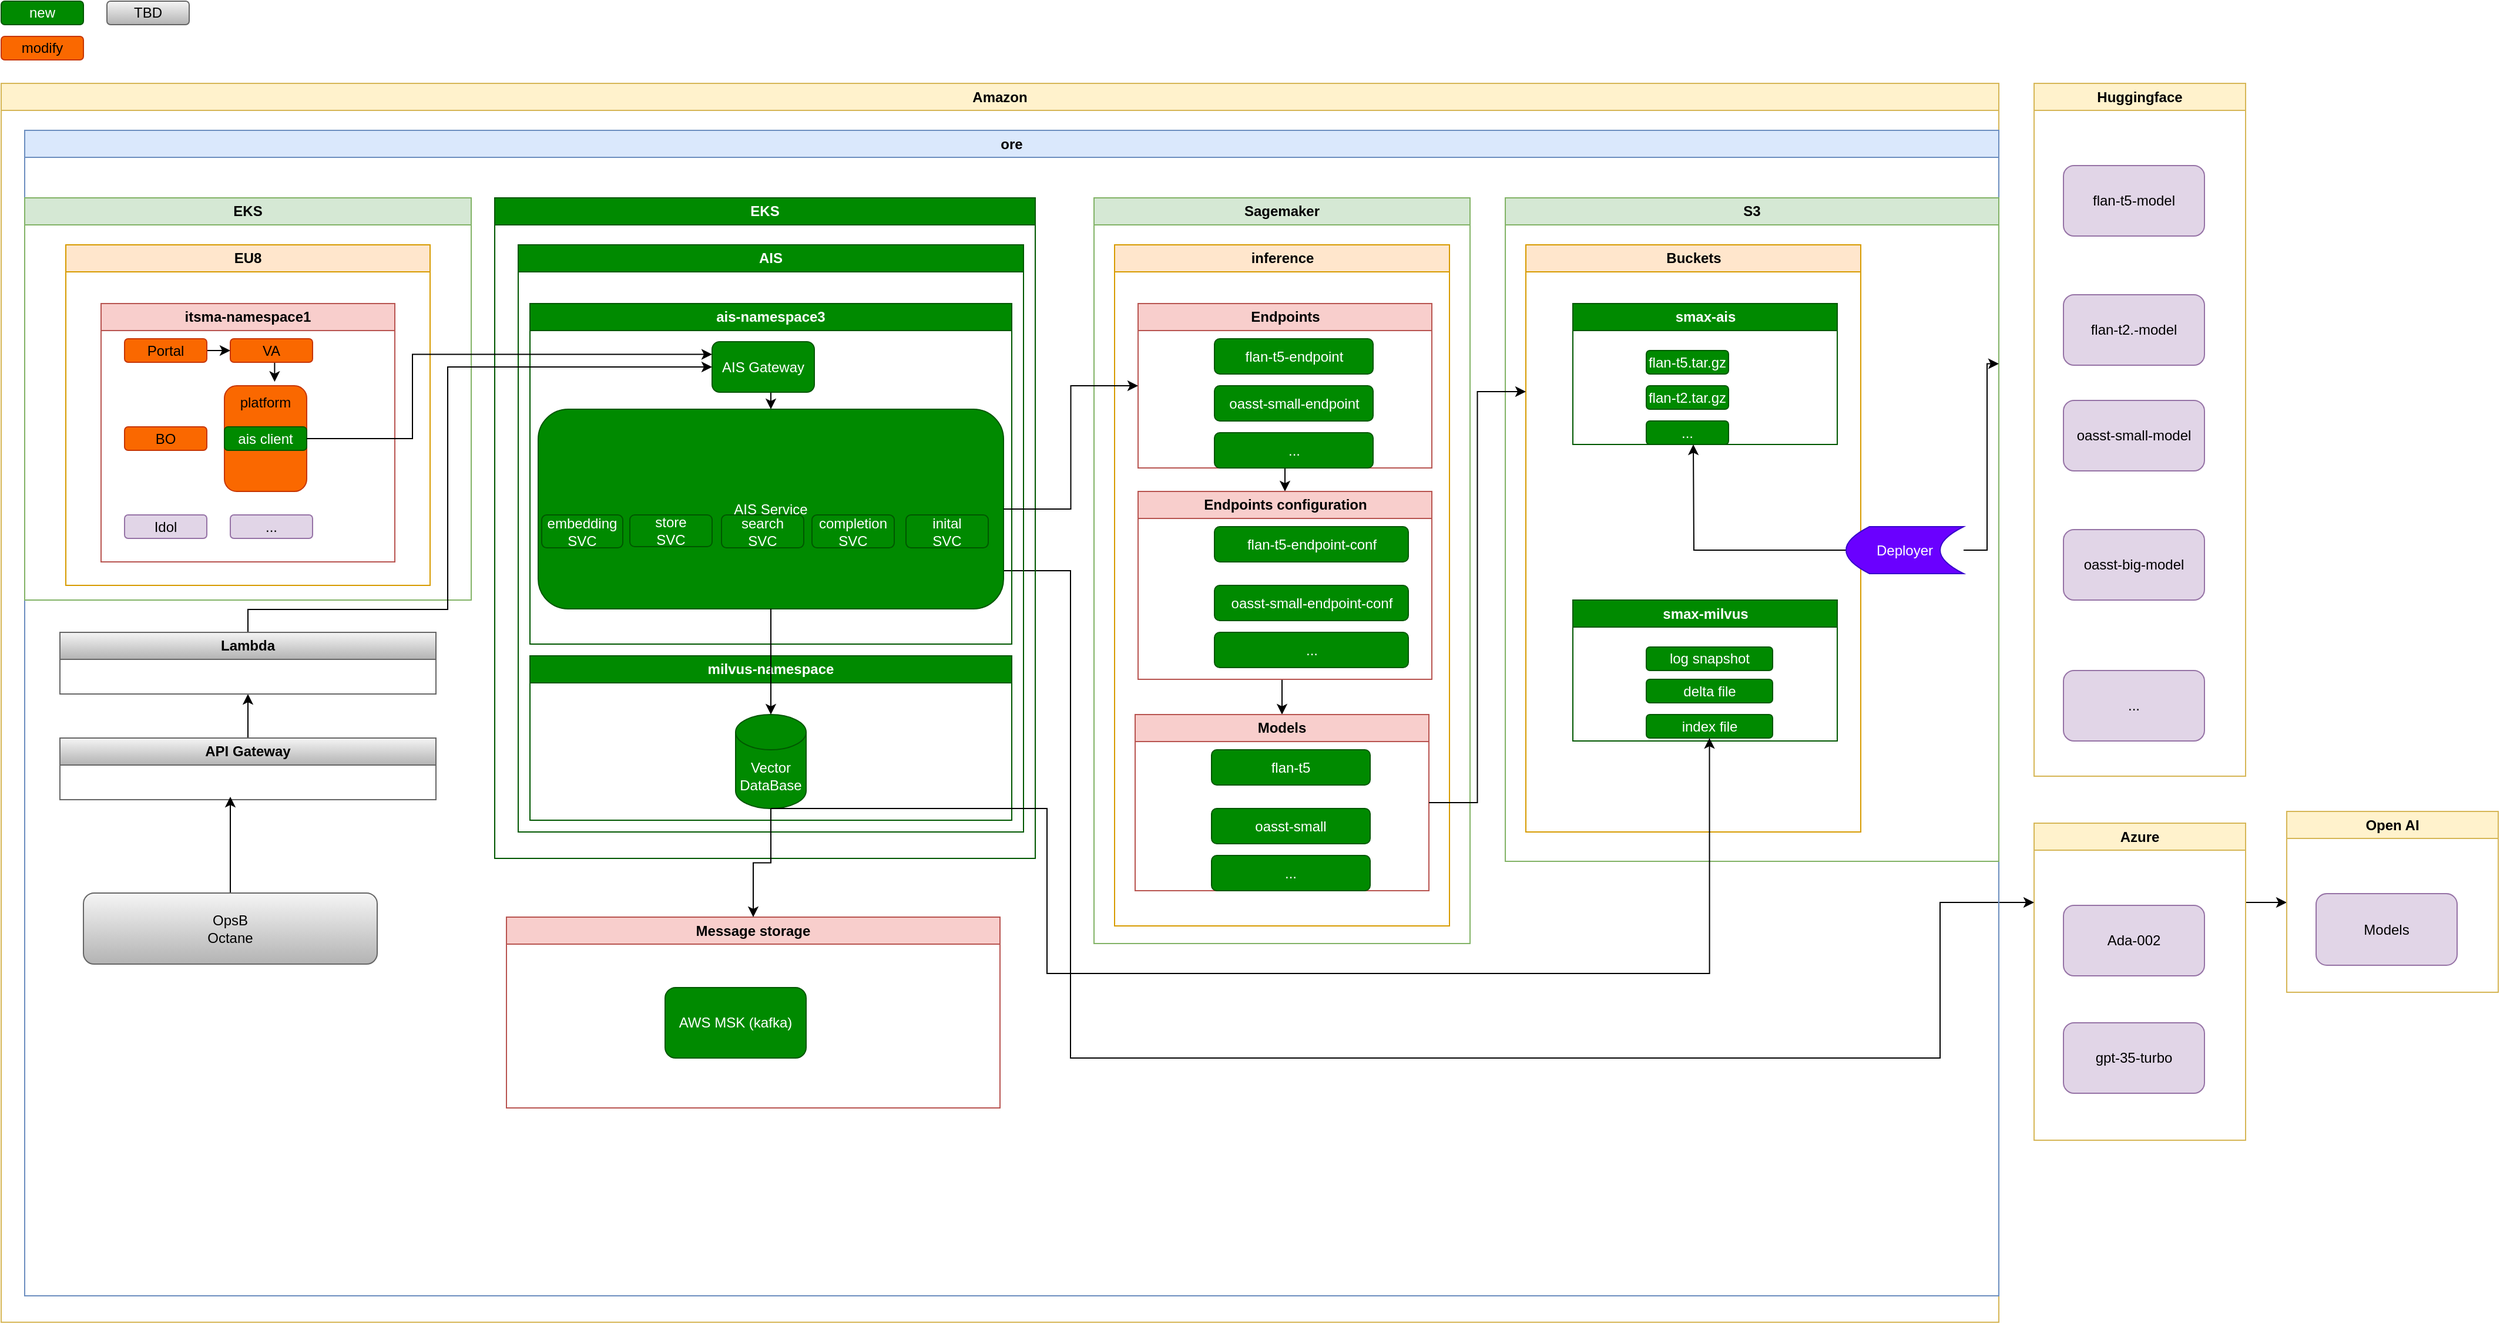 <mxfile version="21.3.5" type="github">
  <diagram name="Page-1" id="tJ_38dr5mo-NUTQZeIwZ">
    <mxGraphModel dx="1050" dy="677" grid="1" gridSize="10" guides="1" tooltips="1" connect="1" arrows="1" fold="1" page="1" pageScale="1" pageWidth="850" pageHeight="1100" math="0" shadow="0">
      <root>
        <mxCell id="0" />
        <mxCell id="1" parent="0" />
        <mxCell id="stzHTUKX5vKNhYuvutbB-143" value="Huggingface" style="swimlane;whiteSpace=wrap;html=1;fillColor=#fff2cc;strokeColor=#d6b656;startSize=23;" parent="1" vertex="1">
          <mxGeometry x="1820" y="90" width="180" height="590" as="geometry" />
        </mxCell>
        <mxCell id="stzHTUKX5vKNhYuvutbB-144" value="oasst-small-model" style="rounded=1;whiteSpace=wrap;html=1;fillColor=#e1d5e7;strokeColor=#9673a6;" parent="stzHTUKX5vKNhYuvutbB-143" vertex="1">
          <mxGeometry x="25" y="270" width="120" height="60" as="geometry" />
        </mxCell>
        <mxCell id="stzHTUKX5vKNhYuvutbB-145" value="oasst-big-model" style="rounded=1;whiteSpace=wrap;html=1;fillColor=#e1d5e7;strokeColor=#9673a6;" parent="stzHTUKX5vKNhYuvutbB-143" vertex="1">
          <mxGeometry x="25" y="380" width="120" height="60" as="geometry" />
        </mxCell>
        <mxCell id="stzHTUKX5vKNhYuvutbB-156" value="flan-t5-model" style="rounded=1;whiteSpace=wrap;html=1;fillColor=#e1d5e7;strokeColor=#9673a6;" parent="stzHTUKX5vKNhYuvutbB-143" vertex="1">
          <mxGeometry x="25" y="70" width="120" height="60" as="geometry" />
        </mxCell>
        <mxCell id="stzHTUKX5vKNhYuvutbB-157" value="flan-t2.-model" style="rounded=1;whiteSpace=wrap;html=1;fillColor=#e1d5e7;strokeColor=#9673a6;" parent="stzHTUKX5vKNhYuvutbB-143" vertex="1">
          <mxGeometry x="25" y="180" width="120" height="60" as="geometry" />
        </mxCell>
        <mxCell id="stzHTUKX5vKNhYuvutbB-203" value="..." style="rounded=1;whiteSpace=wrap;html=1;fillColor=#e1d5e7;strokeColor=#9673a6;" parent="stzHTUKX5vKNhYuvutbB-143" vertex="1">
          <mxGeometry x="25" y="500" width="120" height="60" as="geometry" />
        </mxCell>
        <mxCell id="Dda4Jak9rBw-Co1KffEi-20" value="new" style="rounded=1;whiteSpace=wrap;html=1;fillColor=#008a00;strokeColor=#005700;fontColor=#ffffff;" parent="1" vertex="1">
          <mxGeometry x="90" y="20" width="70" height="20" as="geometry" />
        </mxCell>
        <mxCell id="Dda4Jak9rBw-Co1KffEi-21" value="modify" style="rounded=1;whiteSpace=wrap;html=1;fillColor=#fa6800;strokeColor=#C73500;fontColor=#000000;" parent="1" vertex="1">
          <mxGeometry x="90" y="50" width="70" height="20" as="geometry" />
        </mxCell>
        <mxCell id="Dda4Jak9rBw-Co1KffEi-81" style="edgeStyle=orthogonalEdgeStyle;rounded=0;orthogonalLoop=1;jettySize=auto;html=1;exitX=1;exitY=0.25;exitDx=0;exitDy=0;entryX=0;entryY=0.5;entryDx=0;entryDy=0;" parent="1" source="Dda4Jak9rBw-Co1KffEi-69" target="Dda4Jak9rBw-Co1KffEi-75" edge="1">
          <mxGeometry relative="1" as="geometry" />
        </mxCell>
        <mxCell id="Dda4Jak9rBw-Co1KffEi-69" value="Azure" style="swimlane;whiteSpace=wrap;html=1;fillColor=#fff2cc;strokeColor=#d6b656;startSize=23;" parent="1" vertex="1">
          <mxGeometry x="1820" y="720" width="180" height="270" as="geometry" />
        </mxCell>
        <mxCell id="Dda4Jak9rBw-Co1KffEi-70" value="gpt-35-turbo" style="rounded=1;whiteSpace=wrap;html=1;fillColor=#e1d5e7;strokeColor=#9673a6;" parent="Dda4Jak9rBw-Co1KffEi-69" vertex="1">
          <mxGeometry x="25" y="170" width="120" height="60" as="geometry" />
        </mxCell>
        <mxCell id="Dda4Jak9rBw-Co1KffEi-72" value="Ada-002" style="rounded=1;whiteSpace=wrap;html=1;fillColor=#e1d5e7;strokeColor=#9673a6;" parent="Dda4Jak9rBw-Co1KffEi-69" vertex="1">
          <mxGeometry x="25" y="70" width="120" height="60" as="geometry" />
        </mxCell>
        <mxCell id="Dda4Jak9rBw-Co1KffEi-75" value="Open AI" style="swimlane;whiteSpace=wrap;html=1;fillColor=#fff2cc;strokeColor=#d6b656;startSize=23;" parent="1" vertex="1">
          <mxGeometry x="2035" y="710" width="180" height="154" as="geometry" />
        </mxCell>
        <mxCell id="Dda4Jak9rBw-Co1KffEi-77" value="Models" style="rounded=1;whiteSpace=wrap;html=1;fillColor=#e1d5e7;strokeColor=#9673a6;" parent="Dda4Jak9rBw-Co1KffEi-75" vertex="1">
          <mxGeometry x="25" y="70" width="120" height="61" as="geometry" />
        </mxCell>
        <mxCell id="Dda4Jak9rBw-Co1KffEi-93" style="edgeStyle=orthogonalEdgeStyle;rounded=0;orthogonalLoop=1;jettySize=auto;html=1;exitX=1;exitY=0.5;exitDx=0;exitDy=0;entryX=0;entryY=0.25;entryDx=0;entryDy=0;" parent="1" source="Dda4Jak9rBw-Co1KffEi-62" target="Dda4Jak9rBw-Co1KffEi-69" edge="1">
          <mxGeometry relative="1" as="geometry">
            <Array as="points">
              <mxPoint x="1000" y="505" />
              <mxPoint x="1000" y="920" />
              <mxPoint x="1740" y="920" />
              <mxPoint x="1740" y="788" />
            </Array>
          </mxGeometry>
        </mxCell>
        <mxCell id="Dda4Jak9rBw-Co1KffEi-116" value="TBD" style="rounded=1;whiteSpace=wrap;html=1;fillColor=#f5f5f5;strokeColor=#666666;gradientColor=#b3b3b3;" parent="1" vertex="1">
          <mxGeometry x="180" y="20" width="70" height="20" as="geometry" />
        </mxCell>
        <mxCell id="stzHTUKX5vKNhYuvutbB-23" value="Amazon" style="swimlane;whiteSpace=wrap;html=1;fillColor=#fff2cc;strokeColor=#d6b656;" parent="1" vertex="1">
          <mxGeometry x="90" y="90" width="1700" height="1055" as="geometry" />
        </mxCell>
        <mxCell id="stzHTUKX5vKNhYuvutbB-22" value="ore" style="swimlane;whiteSpace=wrap;html=1;fillColor=#dae8fc;strokeColor=#6c8ebf;" parent="stzHTUKX5vKNhYuvutbB-23" vertex="1">
          <mxGeometry x="20" y="40" width="1680" height="992.5" as="geometry" />
        </mxCell>
        <mxCell id="stzHTUKX5vKNhYuvutbB-42" value="Sagemaker" style="swimlane;whiteSpace=wrap;html=1;fillColor=#d5e8d4;strokeColor=#82b366;" parent="stzHTUKX5vKNhYuvutbB-22" vertex="1">
          <mxGeometry x="910" y="57.5" width="320" height="635" as="geometry" />
        </mxCell>
        <mxCell id="stzHTUKX5vKNhYuvutbB-44" value="inference" style="swimlane;whiteSpace=wrap;html=1;startSize=23;fillColor=#ffe6cc;strokeColor=#d79b00;" parent="stzHTUKX5vKNhYuvutbB-42" vertex="1">
          <mxGeometry x="17.5" y="40" width="285" height="580" as="geometry" />
        </mxCell>
        <mxCell id="stzHTUKX5vKNhYuvutbB-150" style="edgeStyle=orthogonalEdgeStyle;rounded=0;orthogonalLoop=1;jettySize=auto;html=1;exitX=0.5;exitY=1;exitDx=0;exitDy=0;entryX=0.5;entryY=0;entryDx=0;entryDy=0;" parent="stzHTUKX5vKNhYuvutbB-44" source="stzHTUKX5vKNhYuvutbB-45" target="stzHTUKX5vKNhYuvutbB-136" edge="1">
          <mxGeometry relative="1" as="geometry" />
        </mxCell>
        <mxCell id="stzHTUKX5vKNhYuvutbB-45" value="Endpoints" style="swimlane;whiteSpace=wrap;html=1;fillColor=#f8cecc;strokeColor=#b85450;" parent="stzHTUKX5vKNhYuvutbB-44" vertex="1">
          <mxGeometry x="20" y="50" width="250" height="140" as="geometry" />
        </mxCell>
        <mxCell id="stzHTUKX5vKNhYuvutbB-122" value="flan-t5-endpoint" style="rounded=1;whiteSpace=wrap;html=1;fillColor=#008a00;strokeColor=#005700;fontColor=#ffffff;" parent="stzHTUKX5vKNhYuvutbB-45" vertex="1">
          <mxGeometry x="65" y="30" width="135" height="30" as="geometry" />
        </mxCell>
        <mxCell id="stzHTUKX5vKNhYuvutbB-125" value="oasst-small-endpoint" style="rounded=1;whiteSpace=wrap;html=1;fillColor=#008a00;strokeColor=#005700;fontColor=#ffffff;" parent="stzHTUKX5vKNhYuvutbB-45" vertex="1">
          <mxGeometry x="65" y="70" width="135" height="30" as="geometry" />
        </mxCell>
        <mxCell id="stzHTUKX5vKNhYuvutbB-199" value="..." style="rounded=1;whiteSpace=wrap;html=1;fillColor=#008a00;strokeColor=#005700;fontColor=#ffffff;" parent="stzHTUKX5vKNhYuvutbB-45" vertex="1">
          <mxGeometry x="65" y="110" width="135" height="30" as="geometry" />
        </mxCell>
        <mxCell id="stzHTUKX5vKNhYuvutbB-151" style="edgeStyle=orthogonalEdgeStyle;rounded=0;orthogonalLoop=1;jettySize=auto;html=1;exitX=0.5;exitY=1;exitDx=0;exitDy=0;entryX=0.5;entryY=0;entryDx=0;entryDy=0;" parent="stzHTUKX5vKNhYuvutbB-44" source="stzHTUKX5vKNhYuvutbB-136" target="stzHTUKX5vKNhYuvutbB-133" edge="1">
          <mxGeometry relative="1" as="geometry" />
        </mxCell>
        <mxCell id="stzHTUKX5vKNhYuvutbB-136" value="Endpoints configuration" style="swimlane;whiteSpace=wrap;html=1;fillColor=#f8cecc;strokeColor=#b85450;" parent="stzHTUKX5vKNhYuvutbB-44" vertex="1">
          <mxGeometry x="20" y="210" width="250" height="160" as="geometry" />
        </mxCell>
        <mxCell id="stzHTUKX5vKNhYuvutbB-137" value="flan-t5-endpoint-conf" style="rounded=1;whiteSpace=wrap;html=1;fillColor=#008a00;strokeColor=#005700;fontColor=#ffffff;" parent="stzHTUKX5vKNhYuvutbB-136" vertex="1">
          <mxGeometry x="65" y="30" width="165" height="30" as="geometry" />
        </mxCell>
        <mxCell id="stzHTUKX5vKNhYuvutbB-138" value="oasst-small-endpoint-conf" style="rounded=1;whiteSpace=wrap;html=1;fillColor=#008a00;strokeColor=#005700;fontColor=#ffffff;" parent="stzHTUKX5vKNhYuvutbB-136" vertex="1">
          <mxGeometry x="65" y="80" width="165" height="30" as="geometry" />
        </mxCell>
        <mxCell id="stzHTUKX5vKNhYuvutbB-198" value="..." style="rounded=1;whiteSpace=wrap;html=1;fillColor=#008a00;strokeColor=#005700;fontColor=#ffffff;" parent="stzHTUKX5vKNhYuvutbB-136" vertex="1">
          <mxGeometry x="65" y="120" width="165" height="30" as="geometry" />
        </mxCell>
        <mxCell id="stzHTUKX5vKNhYuvutbB-133" value="Models" style="swimlane;whiteSpace=wrap;html=1;fillColor=#f8cecc;strokeColor=#b85450;" parent="stzHTUKX5vKNhYuvutbB-44" vertex="1">
          <mxGeometry x="17.5" y="400" width="250" height="150" as="geometry" />
        </mxCell>
        <mxCell id="stzHTUKX5vKNhYuvutbB-134" value="flan-t5" style="rounded=1;whiteSpace=wrap;html=1;fillColor=#008a00;strokeColor=#005700;fontColor=#ffffff;" parent="stzHTUKX5vKNhYuvutbB-133" vertex="1">
          <mxGeometry x="65" y="30" width="135" height="30" as="geometry" />
        </mxCell>
        <mxCell id="stzHTUKX5vKNhYuvutbB-135" value="oasst-small" style="rounded=1;whiteSpace=wrap;html=1;fillColor=#008a00;strokeColor=#005700;fontColor=#ffffff;" parent="stzHTUKX5vKNhYuvutbB-133" vertex="1">
          <mxGeometry x="65" y="80" width="135" height="30" as="geometry" />
        </mxCell>
        <mxCell id="stzHTUKX5vKNhYuvutbB-159" value="..." style="rounded=1;whiteSpace=wrap;html=1;fillColor=#008a00;strokeColor=#005700;fontColor=#ffffff;" parent="stzHTUKX5vKNhYuvutbB-133" vertex="1">
          <mxGeometry x="65" y="120" width="135" height="30" as="geometry" />
        </mxCell>
        <mxCell id="stzHTUKX5vKNhYuvutbB-2" value="EKS" style="swimlane;whiteSpace=wrap;html=1;fillColor=#d5e8d4;strokeColor=#82b366;" parent="stzHTUKX5vKNhYuvutbB-22" vertex="1">
          <mxGeometry y="57.5" width="380" height="342.5" as="geometry">
            <mxRectangle x="60" y="170" width="60" height="30" as="alternateBounds" />
          </mxGeometry>
        </mxCell>
        <mxCell id="stzHTUKX5vKNhYuvutbB-5" value="EU8" style="swimlane;whiteSpace=wrap;html=1;fillColor=#ffe6cc;strokeColor=#d79b00;" parent="stzHTUKX5vKNhYuvutbB-2" vertex="1">
          <mxGeometry x="35" y="40" width="310" height="290" as="geometry" />
        </mxCell>
        <UserObject label="itsma-namespace1" link="https://github.com/Ice-YcY/Diagram/blob/main/LLM/SMAX-AI.drawio" id="stzHTUKX5vKNhYuvutbB-6">
          <mxCell style="swimlane;whiteSpace=wrap;html=1;fillColor=#f8cecc;strokeColor=#b85450;" parent="stzHTUKX5vKNhYuvutbB-5" vertex="1">
            <mxGeometry x="30" y="50" width="250" height="220" as="geometry" />
          </mxCell>
        </UserObject>
        <mxCell id="stzHTUKX5vKNhYuvutbB-7" value="platform" style="rounded=1;whiteSpace=wrap;html=1;fillColor=#fa6800;strokeColor=#C73500;fontColor=#000000;verticalAlign=top;" parent="stzHTUKX5vKNhYuvutbB-6" vertex="1">
          <mxGeometry x="105" y="70" width="70" height="90" as="geometry" />
        </mxCell>
        <mxCell id="Dda4Jak9rBw-Co1KffEi-67" style="edgeStyle=orthogonalEdgeStyle;rounded=0;orthogonalLoop=1;jettySize=auto;html=1;exitX=0.5;exitY=1;exitDx=0;exitDy=0;entryX=0.61;entryY=-0.037;entryDx=0;entryDy=0;entryPerimeter=0;" parent="stzHTUKX5vKNhYuvutbB-6" source="stzHTUKX5vKNhYuvutbB-12" target="stzHTUKX5vKNhYuvutbB-7" edge="1">
          <mxGeometry relative="1" as="geometry" />
        </mxCell>
        <mxCell id="stzHTUKX5vKNhYuvutbB-12" value="VA" style="rounded=1;whiteSpace=wrap;html=1;fillColor=#fa6800;strokeColor=#C73500;fontColor=#000000;" parent="stzHTUKX5vKNhYuvutbB-6" vertex="1">
          <mxGeometry x="110" y="30" width="70" height="20" as="geometry" />
        </mxCell>
        <mxCell id="stzHTUKX5vKNhYuvutbB-13" value="Idol" style="rounded=1;whiteSpace=wrap;html=1;fillColor=#e1d5e7;strokeColor=#9673a6;" parent="stzHTUKX5vKNhYuvutbB-6" vertex="1">
          <mxGeometry x="20" y="180" width="70" height="20" as="geometry" />
        </mxCell>
        <mxCell id="stzHTUKX5vKNhYuvutbB-204" value="ais client" style="rounded=1;whiteSpace=wrap;html=1;fillColor=#008a00;strokeColor=#005700;fontColor=#ffffff;" parent="stzHTUKX5vKNhYuvutbB-6" vertex="1">
          <mxGeometry x="105" y="105" width="70" height="20" as="geometry" />
        </mxCell>
        <mxCell id="Dda4Jak9rBw-Co1KffEi-66" style="edgeStyle=orthogonalEdgeStyle;rounded=0;orthogonalLoop=1;jettySize=auto;html=1;exitX=1;exitY=0.5;exitDx=0;exitDy=0;entryX=0;entryY=0.5;entryDx=0;entryDy=0;" parent="stzHTUKX5vKNhYuvutbB-6" source="Dda4Jak9rBw-Co1KffEi-19" target="stzHTUKX5vKNhYuvutbB-12" edge="1">
          <mxGeometry relative="1" as="geometry" />
        </mxCell>
        <mxCell id="Dda4Jak9rBw-Co1KffEi-19" value="Portal" style="rounded=1;whiteSpace=wrap;html=1;fillColor=#fa6800;strokeColor=#C73500;fontColor=#000000;" parent="stzHTUKX5vKNhYuvutbB-6" vertex="1">
          <mxGeometry x="20" y="30" width="70" height="20" as="geometry" />
        </mxCell>
        <mxCell id="Dda4Jak9rBw-Co1KffEi-22" value="..." style="rounded=1;whiteSpace=wrap;html=1;fillColor=#e1d5e7;strokeColor=#9673a6;" parent="stzHTUKX5vKNhYuvutbB-6" vertex="1">
          <mxGeometry x="110" y="180" width="70" height="20" as="geometry" />
        </mxCell>
        <mxCell id="Dda4Jak9rBw-Co1KffEi-68" value="BO" style="rounded=1;whiteSpace=wrap;html=1;fillColor=#fa6800;strokeColor=#C73500;fontColor=#000000;" parent="stzHTUKX5vKNhYuvutbB-6" vertex="1">
          <mxGeometry x="20" y="105" width="70" height="20" as="geometry" />
        </mxCell>
        <mxCell id="stzHTUKX5vKNhYuvutbB-72" value="S3" style="swimlane;whiteSpace=wrap;html=1;fillColor=#d5e8d4;strokeColor=#82b366;" parent="stzHTUKX5vKNhYuvutbB-22" vertex="1">
          <mxGeometry x="1260" y="57.5" width="420" height="565" as="geometry" />
        </mxCell>
        <mxCell id="stzHTUKX5vKNhYuvutbB-127" value="Buckets" style="swimlane;whiteSpace=wrap;html=1;startSize=23;fillColor=#ffe6cc;strokeColor=#d79b00;" parent="stzHTUKX5vKNhYuvutbB-72" vertex="1">
          <mxGeometry x="17.5" y="40" width="285" height="500" as="geometry" />
        </mxCell>
        <mxCell id="stzHTUKX5vKNhYuvutbB-79" value="smax-ais" style="swimlane;whiteSpace=wrap;html=1;fillColor=#008a00;strokeColor=#005700;fontColor=#ffffff;" parent="stzHTUKX5vKNhYuvutbB-127" vertex="1">
          <mxGeometry x="40" y="50" width="225" height="120" as="geometry" />
        </mxCell>
        <mxCell id="stzHTUKX5vKNhYuvutbB-117" value="flan-t5.tar.gz" style="rounded=1;whiteSpace=wrap;html=1;fillColor=#008a00;strokeColor=#005700;fontColor=#ffffff;" parent="stzHTUKX5vKNhYuvutbB-79" vertex="1">
          <mxGeometry x="62.5" y="40" width="70" height="20" as="geometry" />
        </mxCell>
        <mxCell id="stzHTUKX5vKNhYuvutbB-118" value="flan-t2.tar.gz" style="rounded=1;whiteSpace=wrap;html=1;fillColor=#008a00;strokeColor=#005700;fontColor=#ffffff;" parent="stzHTUKX5vKNhYuvutbB-79" vertex="1">
          <mxGeometry x="62.5" y="70" width="70" height="20" as="geometry" />
        </mxCell>
        <mxCell id="stzHTUKX5vKNhYuvutbB-201" value="..." style="rounded=1;whiteSpace=wrap;html=1;fillColor=#008a00;strokeColor=#005700;fontColor=#ffffff;" parent="stzHTUKX5vKNhYuvutbB-79" vertex="1">
          <mxGeometry x="62.5" y="100" width="70" height="20" as="geometry" />
        </mxCell>
        <mxCell id="Oj_jXxYU6Fk7wwRVwx5u-6" value="smax-milvus" style="swimlane;whiteSpace=wrap;html=1;fillColor=#008a00;strokeColor=#005700;fontColor=#ffffff;" vertex="1" parent="stzHTUKX5vKNhYuvutbB-127">
          <mxGeometry x="40" y="302.5" width="225" height="120" as="geometry" />
        </mxCell>
        <mxCell id="Oj_jXxYU6Fk7wwRVwx5u-7" value="log snapshot" style="rounded=1;whiteSpace=wrap;html=1;fillColor=#008a00;strokeColor=#005700;fontColor=#ffffff;" vertex="1" parent="Oj_jXxYU6Fk7wwRVwx5u-6">
          <mxGeometry x="62.5" y="40" width="107.5" height="20" as="geometry" />
        </mxCell>
        <mxCell id="Oj_jXxYU6Fk7wwRVwx5u-75" value="index file" style="rounded=1;whiteSpace=wrap;html=1;fillColor=#008a00;strokeColor=#005700;fontColor=#ffffff;" vertex="1" parent="Oj_jXxYU6Fk7wwRVwx5u-6">
          <mxGeometry x="62.5" y="97.5" width="107.5" height="20" as="geometry" />
        </mxCell>
        <mxCell id="Oj_jXxYU6Fk7wwRVwx5u-74" value="delta file" style="rounded=1;whiteSpace=wrap;html=1;fillColor=#008a00;strokeColor=#005700;fontColor=#ffffff;" vertex="1" parent="Oj_jXxYU6Fk7wwRVwx5u-6">
          <mxGeometry x="62.5" y="67.5" width="107.5" height="20" as="geometry" />
        </mxCell>
        <mxCell id="Dda4Jak9rBw-Co1KffEi-124" value="" style="edgeStyle=orthogonalEdgeStyle;rounded=0;orthogonalLoop=1;jettySize=auto;html=1;" parent="stzHTUKX5vKNhYuvutbB-72" source="Dda4Jak9rBw-Co1KffEi-122" edge="1">
          <mxGeometry relative="1" as="geometry">
            <mxPoint x="160" y="210" as="targetPoint" />
          </mxGeometry>
        </mxCell>
        <mxCell id="Dda4Jak9rBw-Co1KffEi-128" style="edgeStyle=orthogonalEdgeStyle;rounded=0;orthogonalLoop=1;jettySize=auto;html=1;exitX=1;exitY=0.5;exitDx=0;exitDy=0;entryX=1;entryY=0.25;entryDx=0;entryDy=0;" parent="stzHTUKX5vKNhYuvutbB-72" source="Dda4Jak9rBw-Co1KffEi-122" target="stzHTUKX5vKNhYuvutbB-72" edge="1">
          <mxGeometry relative="1" as="geometry" />
        </mxCell>
        <mxCell id="Dda4Jak9rBw-Co1KffEi-122" value="Deployer" style="shape=dataStorage;whiteSpace=wrap;html=1;fixedSize=1;fillColor=#6a00ff;fontColor=#ffffff;strokeColor=#3700CC;" parent="stzHTUKX5vKNhYuvutbB-72" vertex="1">
          <mxGeometry x="290" y="280" width="100" height="40" as="geometry" />
        </mxCell>
        <mxCell id="stzHTUKX5vKNhYuvutbB-152" style="edgeStyle=orthogonalEdgeStyle;rounded=0;orthogonalLoop=1;jettySize=auto;html=1;exitX=1;exitY=0.5;exitDx=0;exitDy=0;entryX=0;entryY=0.25;entryDx=0;entryDy=0;fillColor=#6a00ff;strokeColor=#000000;fontColor=#000000;" parent="stzHTUKX5vKNhYuvutbB-22" source="stzHTUKX5vKNhYuvutbB-133" target="stzHTUKX5vKNhYuvutbB-127" edge="1">
          <mxGeometry relative="1" as="geometry" />
        </mxCell>
        <mxCell id="Dda4Jak9rBw-Co1KffEi-1" value="EKS" style="swimlane;whiteSpace=wrap;html=1;fillColor=#008a00;strokeColor=#005700;fontColor=#ffffff;" parent="stzHTUKX5vKNhYuvutbB-22" vertex="1">
          <mxGeometry x="400" y="57.5" width="460" height="562.5" as="geometry">
            <mxRectangle x="60" y="170" width="60" height="30" as="alternateBounds" />
          </mxGeometry>
        </mxCell>
        <UserObject label="AIS" link="https://github.com/Ice-YcY/Diagram/blob/main/LLM/AIS.drawio" id="Dda4Jak9rBw-Co1KffEi-2">
          <mxCell style="swimlane;whiteSpace=wrap;html=1;fillColor=#008a00;strokeColor=#005700;fontColor=#ffffff;" parent="Dda4Jak9rBw-Co1KffEi-1" vertex="1">
            <mxGeometry x="20" y="40" width="430" height="500" as="geometry" />
          </mxCell>
        </UserObject>
        <mxCell id="Dda4Jak9rBw-Co1KffEi-12" value="ais-namespace3" style="swimlane;whiteSpace=wrap;html=1;startSize=23;fillColor=#008a00;strokeColor=#005700;fontColor=#ffffff;" parent="Dda4Jak9rBw-Co1KffEi-2" vertex="1">
          <mxGeometry x="10" y="50" width="410" height="290" as="geometry" />
        </mxCell>
        <mxCell id="Dda4Jak9rBw-Co1KffEi-64" style="edgeStyle=orthogonalEdgeStyle;rounded=0;orthogonalLoop=1;jettySize=auto;html=1;exitX=0.5;exitY=1;exitDx=0;exitDy=0;entryX=0.5;entryY=0;entryDx=0;entryDy=0;" parent="Dda4Jak9rBw-Co1KffEi-12" source="Dda4Jak9rBw-Co1KffEi-14" target="Dda4Jak9rBw-Co1KffEi-62" edge="1">
          <mxGeometry relative="1" as="geometry" />
        </mxCell>
        <mxCell id="Dda4Jak9rBw-Co1KffEi-14" value="AIS Gateway" style="rounded=1;whiteSpace=wrap;html=1;fillColor=#008a00;strokeColor=#005700;fontColor=#ffffff;" parent="Dda4Jak9rBw-Co1KffEi-12" vertex="1">
          <mxGeometry x="155" y="32.5" width="87" height="43" as="geometry" />
        </mxCell>
        <mxCell id="Dda4Jak9rBw-Co1KffEi-62" value="AIS Service" style="rounded=1;whiteSpace=wrap;html=1;fillColor=#008a00;strokeColor=#005700;fontColor=#ffffff;" parent="Dda4Jak9rBw-Co1KffEi-12" vertex="1">
          <mxGeometry x="7" y="90" width="396" height="170" as="geometry" />
        </mxCell>
        <mxCell id="Dda4Jak9rBw-Co1KffEi-82" value="embedding&lt;br&gt;SVC" style="rounded=1;whiteSpace=wrap;html=1;fillColor=#008a00;strokeColor=#005700;fontColor=#ffffff;" parent="Dda4Jak9rBw-Co1KffEi-12" vertex="1">
          <mxGeometry x="10" y="180" width="69" height="28" as="geometry" />
        </mxCell>
        <mxCell id="Dda4Jak9rBw-Co1KffEi-85" value="store&lt;br&gt;SVC" style="rounded=1;whiteSpace=wrap;html=1;fillColor=#008a00;strokeColor=#005700;fontColor=#ffffff;" parent="Dda4Jak9rBw-Co1KffEi-12" vertex="1">
          <mxGeometry x="85" y="180" width="70" height="27" as="geometry" />
        </mxCell>
        <mxCell id="Dda4Jak9rBw-Co1KffEi-84" value="search&lt;br&gt;SVC" style="rounded=1;whiteSpace=wrap;html=1;fillColor=#008a00;strokeColor=#005700;fontColor=#ffffff;" parent="Dda4Jak9rBw-Co1KffEi-12" vertex="1">
          <mxGeometry x="163" y="180" width="70" height="28" as="geometry" />
        </mxCell>
        <mxCell id="Dda4Jak9rBw-Co1KffEi-83" value="completion&lt;br&gt;SVC" style="rounded=1;whiteSpace=wrap;html=1;fillColor=#008a00;strokeColor=#005700;fontColor=#ffffff;" parent="Dda4Jak9rBw-Co1KffEi-12" vertex="1">
          <mxGeometry x="240" y="180" width="70" height="28" as="geometry" />
        </mxCell>
        <mxCell id="Dda4Jak9rBw-Co1KffEi-89" value="inital&lt;br&gt;SVC" style="rounded=1;whiteSpace=wrap;html=1;fillColor=#008a00;strokeColor=#005700;fontColor=#ffffff;" parent="Dda4Jak9rBw-Co1KffEi-12" vertex="1">
          <mxGeometry x="320" y="180" width="70" height="28" as="geometry" />
        </mxCell>
        <mxCell id="Oj_jXxYU6Fk7wwRVwx5u-1" value="milvus-namespace" style="swimlane;whiteSpace=wrap;html=1;fillColor=#008a00;strokeColor=#005700;fontColor=#ffffff;" vertex="1" parent="Dda4Jak9rBw-Co1KffEi-2">
          <mxGeometry x="10" y="350" width="410" height="140" as="geometry" />
        </mxCell>
        <mxCell id="Dda4Jak9rBw-Co1KffEi-121" value="Vector&lt;br&gt;DataBase" style="shape=cylinder3;whiteSpace=wrap;html=1;boundedLbl=1;backgroundOutline=1;size=15;fillColor=#008a00;fontColor=#ffffff;strokeColor=#005700;" parent="Oj_jXxYU6Fk7wwRVwx5u-1" vertex="1">
          <mxGeometry x="175" y="50" width="60" height="80" as="geometry" />
        </mxCell>
        <mxCell id="Dda4Jak9rBw-Co1KffEi-94" style="edgeStyle=orthogonalEdgeStyle;rounded=0;orthogonalLoop=1;jettySize=auto;html=1;exitX=0.5;exitY=1;exitDx=0;exitDy=0;entryX=0.5;entryY=0;entryDx=0;entryDy=0;entryPerimeter=0;" parent="Dda4Jak9rBw-Co1KffEi-2" source="Dda4Jak9rBw-Co1KffEi-62" edge="1" target="Dda4Jak9rBw-Co1KffEi-121">
          <mxGeometry relative="1" as="geometry">
            <mxPoint x="208" y="390" as="targetPoint" />
          </mxGeometry>
        </mxCell>
        <mxCell id="Dda4Jak9rBw-Co1KffEi-92" style="edgeStyle=orthogonalEdgeStyle;rounded=0;orthogonalLoop=1;jettySize=auto;html=1;exitX=1;exitY=0.5;exitDx=0;exitDy=0;entryX=0;entryY=0.5;entryDx=0;entryDy=0;" parent="stzHTUKX5vKNhYuvutbB-22" source="Dda4Jak9rBw-Co1KffEi-62" target="stzHTUKX5vKNhYuvutbB-45" edge="1">
          <mxGeometry relative="1" as="geometry" />
        </mxCell>
        <mxCell id="Dda4Jak9rBw-Co1KffEi-118" style="edgeStyle=orthogonalEdgeStyle;rounded=0;orthogonalLoop=1;jettySize=auto;html=1;exitX=0.5;exitY=0;exitDx=0;exitDy=0;entryX=0.5;entryY=1;entryDx=0;entryDy=0;" parent="stzHTUKX5vKNhYuvutbB-22" source="Dda4Jak9rBw-Co1KffEi-95" target="Dda4Jak9rBw-Co1KffEi-115" edge="1">
          <mxGeometry relative="1" as="geometry" />
        </mxCell>
        <mxCell id="Dda4Jak9rBw-Co1KffEi-95" value="API Gateway" style="swimlane;whiteSpace=wrap;html=1;fillColor=#f5f5f5;strokeColor=#666666;startSize=23;gradientColor=#b3b3b3;" parent="stzHTUKX5vKNhYuvutbB-22" vertex="1">
          <mxGeometry x="30" y="517.5" width="320" height="52.5" as="geometry" />
        </mxCell>
        <mxCell id="Dda4Jak9rBw-Co1KffEi-119" style="edgeStyle=orthogonalEdgeStyle;rounded=0;orthogonalLoop=1;jettySize=auto;html=1;exitX=0.5;exitY=0;exitDx=0;exitDy=0;entryX=0;entryY=0.5;entryDx=0;entryDy=0;" parent="stzHTUKX5vKNhYuvutbB-22" source="Dda4Jak9rBw-Co1KffEi-115" target="Dda4Jak9rBw-Co1KffEi-14" edge="1">
          <mxGeometry relative="1" as="geometry">
            <Array as="points">
              <mxPoint x="190" y="408" />
              <mxPoint x="360" y="408" />
              <mxPoint x="360" y="202" />
            </Array>
          </mxGeometry>
        </mxCell>
        <mxCell id="Dda4Jak9rBw-Co1KffEi-115" value="Lambda" style="swimlane;whiteSpace=wrap;html=1;fillColor=#f5f5f5;strokeColor=#666666;gradientColor=#b3b3b3;" parent="stzHTUKX5vKNhYuvutbB-22" vertex="1">
          <mxGeometry x="30" y="427.5" width="320" height="52.5" as="geometry" />
        </mxCell>
        <mxCell id="Dda4Jak9rBw-Co1KffEi-117" style="edgeStyle=orthogonalEdgeStyle;rounded=0;orthogonalLoop=1;jettySize=auto;html=1;exitX=0.5;exitY=0;exitDx=0;exitDy=0;" parent="stzHTUKX5vKNhYuvutbB-22" source="Dda4Jak9rBw-Co1KffEi-114" edge="1">
          <mxGeometry relative="1" as="geometry">
            <mxPoint x="175" y="567.5" as="targetPoint" />
          </mxGeometry>
        </mxCell>
        <mxCell id="Dda4Jak9rBw-Co1KffEi-114" value="OpsB&lt;br&gt;Octane&lt;br&gt;" style="rounded=1;whiteSpace=wrap;html=1;fillColor=#f5f5f5;strokeColor=#666666;gradientColor=#b3b3b3;" parent="stzHTUKX5vKNhYuvutbB-22" vertex="1">
          <mxGeometry x="50" y="649.5" width="250" height="60.5" as="geometry" />
        </mxCell>
        <mxCell id="Dda4Jak9rBw-Co1KffEi-120" style="edgeStyle=orthogonalEdgeStyle;rounded=0;orthogonalLoop=1;jettySize=auto;html=1;exitX=1;exitY=0.5;exitDx=0;exitDy=0;entryX=0;entryY=0.25;entryDx=0;entryDy=0;" parent="stzHTUKX5vKNhYuvutbB-22" source="stzHTUKX5vKNhYuvutbB-204" target="Dda4Jak9rBw-Co1KffEi-14" edge="1">
          <mxGeometry relative="1" as="geometry">
            <Array as="points">
              <mxPoint x="330" y="263" />
              <mxPoint x="330" y="191" />
            </Array>
          </mxGeometry>
        </mxCell>
        <mxCell id="Oj_jXxYU6Fk7wwRVwx5u-76" style="edgeStyle=orthogonalEdgeStyle;rounded=0;orthogonalLoop=1;jettySize=auto;html=1;exitX=0.5;exitY=1;exitDx=0;exitDy=0;exitPerimeter=0;entryX=0.5;entryY=1;entryDx=0;entryDy=0;" edge="1" parent="stzHTUKX5vKNhYuvutbB-22" source="Dda4Jak9rBw-Co1KffEi-121" target="Oj_jXxYU6Fk7wwRVwx5u-75">
          <mxGeometry relative="1" as="geometry">
            <mxPoint x="1510" y="487.5" as="targetPoint" />
            <Array as="points">
              <mxPoint x="870" y="578" />
              <mxPoint x="870" y="718" />
              <mxPoint x="1434" y="718" />
            </Array>
          </mxGeometry>
        </mxCell>
        <mxCell id="Oj_jXxYU6Fk7wwRVwx5u-77" value="Message storage" style="swimlane;whiteSpace=wrap;html=1;fillColor=#f8cecc;strokeColor=#b85450;" vertex="1" parent="stzHTUKX5vKNhYuvutbB-22">
          <mxGeometry x="410" y="670" width="420" height="162.5" as="geometry" />
        </mxCell>
        <mxCell id="Oj_jXxYU6Fk7wwRVwx5u-79" value="AWS MSK (kafka)" style="rounded=1;whiteSpace=wrap;html=1;fillColor=#008a00;fontColor=#ffffff;strokeColor=#005700;" vertex="1" parent="Oj_jXxYU6Fk7wwRVwx5u-77">
          <mxGeometry x="135" y="60" width="120" height="60" as="geometry" />
        </mxCell>
        <mxCell id="Oj_jXxYU6Fk7wwRVwx5u-78" style="edgeStyle=orthogonalEdgeStyle;rounded=0;orthogonalLoop=1;jettySize=auto;html=1;exitX=0.5;exitY=1;exitDx=0;exitDy=0;exitPerimeter=0;entryX=0.5;entryY=0;entryDx=0;entryDy=0;" edge="1" parent="stzHTUKX5vKNhYuvutbB-22" source="Dda4Jak9rBw-Co1KffEi-121" target="Oj_jXxYU6Fk7wwRVwx5u-77">
          <mxGeometry relative="1" as="geometry" />
        </mxCell>
      </root>
    </mxGraphModel>
  </diagram>
</mxfile>
